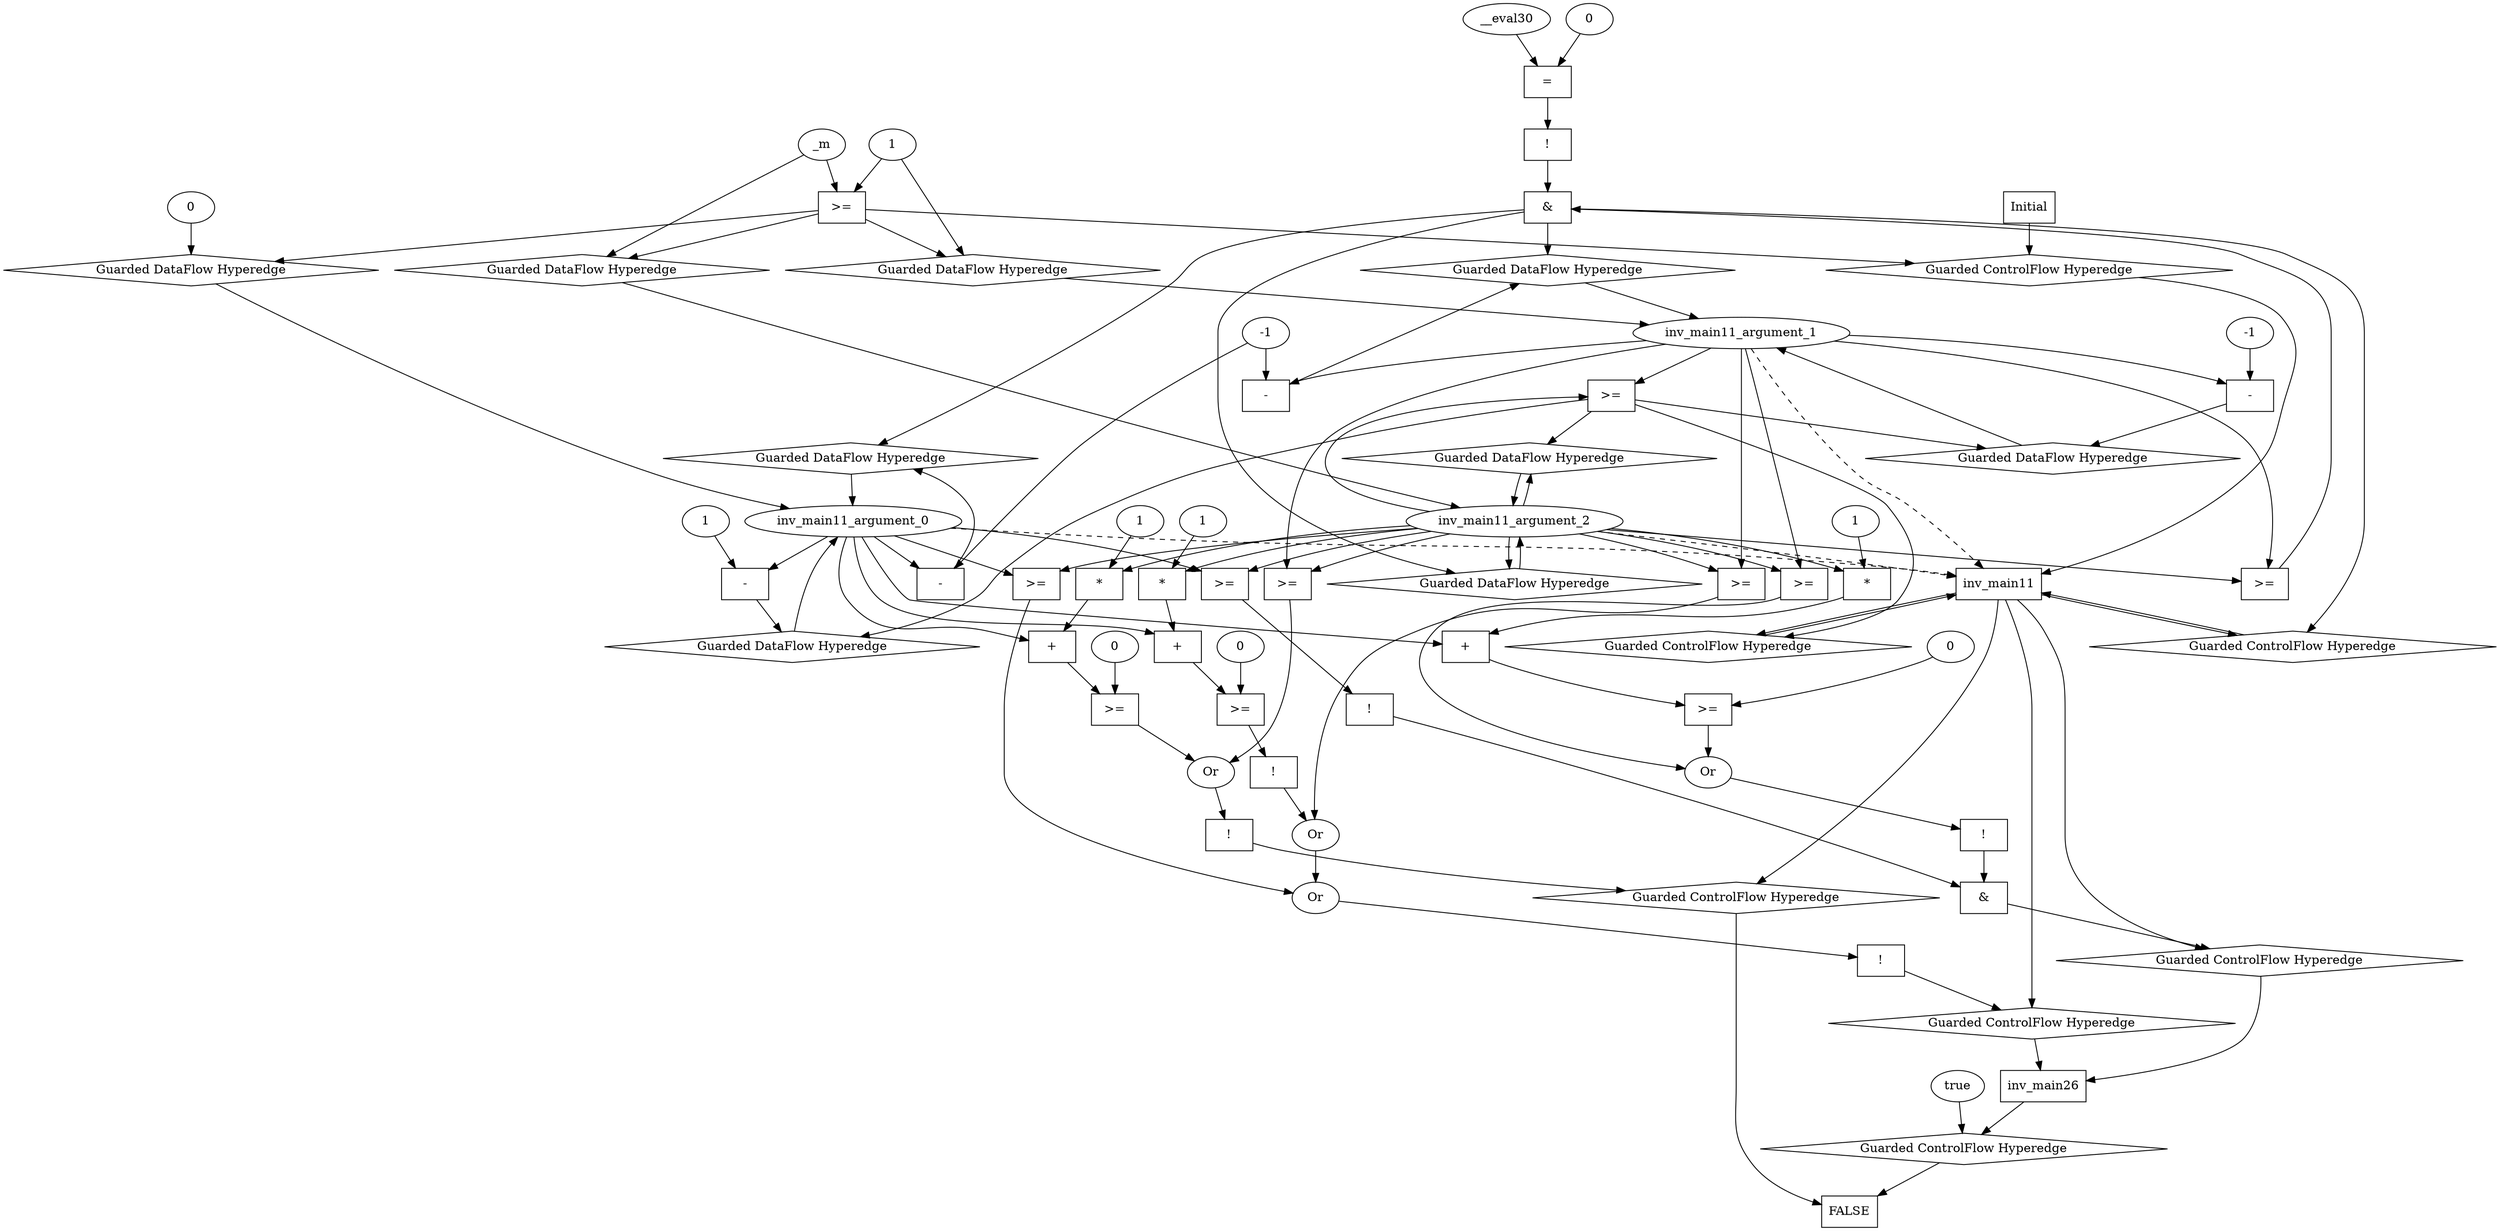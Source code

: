 digraph dag {
inv_main11 [label="inv_main11" shape="rect"];
inv_main26 [label="inv_main26" shape="rect"];
FALSE [label="FALSE" shape="rect"];
Initial [label="Initial" shape="rect"];
ControlFowHyperEdge_0 [label="Guarded ControlFlow Hyperedge" shape="diamond"];
Initial -> ControlFowHyperEdge_0[label=""]
ControlFowHyperEdge_0 -> inv_main11[label=""]
ControlFowHyperEdge_1 [label="Guarded ControlFlow Hyperedge" shape="diamond"];
inv_main11 -> ControlFowHyperEdge_1[label=""]
ControlFowHyperEdge_1 -> inv_main11[label=""]
ControlFowHyperEdge_2 [label="Guarded ControlFlow Hyperedge" shape="diamond"];
inv_main11 -> ControlFowHyperEdge_2[label=""]
ControlFowHyperEdge_2 -> inv_main11[label=""]
ControlFowHyperEdge_3 [label="Guarded ControlFlow Hyperedge" shape="diamond"];
inv_main11 -> ControlFowHyperEdge_3[label=""]
ControlFowHyperEdge_3 -> inv_main26[label=""]
ControlFowHyperEdge_4 [label="Guarded ControlFlow Hyperedge" shape="diamond"];
inv_main11 -> ControlFowHyperEdge_4[label=""]
ControlFowHyperEdge_4 -> inv_main26[label=""]
ControlFowHyperEdge_5 [label="Guarded ControlFlow Hyperedge" shape="diamond"];
inv_main11 -> ControlFowHyperEdge_5[label=""]
ControlFowHyperEdge_5 -> FALSE[label=""]
ControlFowHyperEdge_6 [label="Guarded ControlFlow Hyperedge" shape="diamond"];
inv_main26 -> ControlFowHyperEdge_6[label=""]
ControlFowHyperEdge_6 -> FALSE[label=""]
inv_main11_argument_0 [label="inv_main11_argument_0" shape="oval"];
inv_main11_argument_0 -> inv_main11[label="" style="dashed"]
inv_main11_argument_1 [label="inv_main11_argument_1" shape="oval"];
inv_main11_argument_1 -> inv_main11[label="" style="dashed"]
inv_main11_argument_2 [label="inv_main11_argument_2" shape="oval"];
inv_main11_argument_2 -> inv_main11[label="" style="dashed"]

xxxinv_main11___Initial_0xxxguard_0_node_0 [label=">=" shape="rect"];
xxxinv_main11___Initial_0xxxdataFlow2_node_0->xxxinv_main11___Initial_0xxxguard_0_node_0
xxxinv_main11___Initial_0xxxdataFlow1_node_0->xxxinv_main11___Initial_0xxxguard_0_node_0

xxxinv_main11___Initial_0xxxguard_0_node_0->ControlFowHyperEdge_0 [label=""];
xxxinv_main11___Initial_0xxxdataFlow_0_node_0 [label="0"];

xxxinv_main11___Initial_0xxxdataFlow_0_node_0->DataFowHyperEdge_0_inv_main11_argument_0 [label=""];
xxxinv_main11___Initial_0xxxdataFlow1_node_0 [label="1"];

xxxinv_main11___Initial_0xxxdataFlow1_node_0->DataFowHyperEdge_0_inv_main11_argument_1 [label=""];
xxxinv_main11___Initial_0xxxdataFlow2_node_0 [label="_m"];

xxxinv_main11___Initial_0xxxdataFlow2_node_0->DataFowHyperEdge_0_inv_main11_argument_2 [label=""];
xxxinv_main11___inv_main11_1xxx_and [label="&" shape="rect"];
xxxinv_main11___inv_main11_1xxxguard_0_node_0 [label="!" shape="rect"];
xxxinv_main11___inv_main11_1xxxguard_0_node_1 [label="=" shape="rect"];
xxxinv_main11___inv_main11_1xxxguard_0_node_2 [label="__eval30"];
xxxinv_main11___inv_main11_1xxxguard_0_node_3 [label="0"];
xxxinv_main11___inv_main11_1xxxguard_0_node_1->xxxinv_main11___inv_main11_1xxxguard_0_node_0
xxxinv_main11___inv_main11_1xxxguard_0_node_2->xxxinv_main11___inv_main11_1xxxguard_0_node_1
xxxinv_main11___inv_main11_1xxxguard_0_node_3->xxxinv_main11___inv_main11_1xxxguard_0_node_1

xxxinv_main11___inv_main11_1xxxguard_0_node_0->xxxinv_main11___inv_main11_1xxx_and [label=""];
xxxinv_main11___inv_main11_1xxxguard1_node_0 [label=">=" shape="rect"];
inv_main11_argument_2->xxxinv_main11___inv_main11_1xxxguard1_node_0
inv_main11_argument_1->xxxinv_main11___inv_main11_1xxxguard1_node_0

xxxinv_main11___inv_main11_1xxxguard1_node_0->xxxinv_main11___inv_main11_1xxx_and [label=""];
xxxinv_main11___inv_main11_1xxx_and->ControlFowHyperEdge_1 [label=""];
xxxinv_main11___inv_main11_1xxxdataFlow_0_node_0 [label="-" shape="rect"];
xxxinv_main11___inv_main11_1xxxdataFlow_0_node_2 [label="-1"];
inv_main11_argument_0->xxxinv_main11___inv_main11_1xxxdataFlow_0_node_0
xxxinv_main11___inv_main11_1xxxdataFlow_0_node_2->xxxinv_main11___inv_main11_1xxxdataFlow_0_node_0

xxxinv_main11___inv_main11_1xxxdataFlow_0_node_0->DataFowHyperEdge_1_inv_main11_argument_0 [label=""];
xxxinv_main11___inv_main11_1xxxdataFlow1_node_0 [label="-" shape="rect"];
inv_main11_argument_1->xxxinv_main11___inv_main11_1xxxdataFlow1_node_0
xxxinv_main11___inv_main11_1xxxdataFlow_0_node_2->xxxinv_main11___inv_main11_1xxxdataFlow1_node_0

xxxinv_main11___inv_main11_1xxxdataFlow1_node_0->DataFowHyperEdge_1_inv_main11_argument_1 [label=""];
xxxinv_main11___inv_main11_2xxxguard_0_node_0 [label=">=" shape="rect"];
inv_main11_argument_2->xxxinv_main11___inv_main11_2xxxguard_0_node_0
inv_main11_argument_1->xxxinv_main11___inv_main11_2xxxguard_0_node_0

xxxinv_main11___inv_main11_2xxxguard_0_node_0->ControlFowHyperEdge_2 [label=""];
xxxinv_main11___inv_main11_2xxxdataFlow_0_node_0 [label="-" shape="rect"];
xxxinv_main11___inv_main11_2xxxdataFlow_0_node_2 [label="1"];
inv_main11_argument_0->xxxinv_main11___inv_main11_2xxxdataFlow_0_node_0
xxxinv_main11___inv_main11_2xxxdataFlow_0_node_2->xxxinv_main11___inv_main11_2xxxdataFlow_0_node_0

xxxinv_main11___inv_main11_2xxxdataFlow_0_node_0->DataFowHyperEdge_2_inv_main11_argument_0 [label=""];
xxxinv_main11___inv_main11_2xxxdataFlow1_node_0 [label="-" shape="rect"];
xxxinv_main11___inv_main11_2xxxdataFlow1_node_2 [label="-1"];
inv_main11_argument_1->xxxinv_main11___inv_main11_2xxxdataFlow1_node_0
xxxinv_main11___inv_main11_2xxxdataFlow1_node_2->xxxinv_main11___inv_main11_2xxxdataFlow1_node_0

xxxinv_main11___inv_main11_2xxxdataFlow1_node_0->DataFowHyperEdge_2_inv_main11_argument_1 [label=""];
xxxinv_main26___inv_main11_3xxxguard_0_node_0 [label="!" shape="rect"];
xxxinv_main26___inv_main11_3xxxguard_0_node_1 [label="Or"];
xxxinv_main26___inv_main11_3xxxguard_0_node_2 [label=">=" shape="rect"];
xxxinv_main26___inv_main11_3xxxguard_0_node_5 [label="Or"];
xxxinv_main26___inv_main11_3xxxguard_0_node_6 [label="!" shape="rect"];
xxxinv_main26___inv_main11_3xxxguard_0_node_7 [label=">=" shape="rect"];
xxxinv_main26___inv_main11_3xxxguard_0_node_8 [label="+" shape="rect"];
xxxinv_main26___inv_main11_3xxxguard_0_node_10 [label="*" shape="rect"];
xxxinv_main26___inv_main11_3xxxguard_0_node_11 [label="1"];
xxxinv_main26___inv_main11_3xxxguard_0_node_13 [label="0"];
xxxinv_main26___inv_main11_3xxxguard_0_node_14 [label=">=" shape="rect"];
xxxinv_main26___inv_main11_3xxxguard_0_node_1->xxxinv_main26___inv_main11_3xxxguard_0_node_0
xxxinv_main26___inv_main11_3xxxguard_0_node_2->xxxinv_main26___inv_main11_3xxxguard_0_node_1
xxxinv_main26___inv_main11_3xxxguard_0_node_5->xxxinv_main26___inv_main11_3xxxguard_0_node_1
inv_main11_argument_2->xxxinv_main26___inv_main11_3xxxguard_0_node_2
inv_main11_argument_0->xxxinv_main26___inv_main11_3xxxguard_0_node_2
xxxinv_main26___inv_main11_3xxxguard_0_node_6->xxxinv_main26___inv_main11_3xxxguard_0_node_5
xxxinv_main26___inv_main11_3xxxguard_0_node_14->xxxinv_main26___inv_main11_3xxxguard_0_node_5
xxxinv_main26___inv_main11_3xxxguard_0_node_7->xxxinv_main26___inv_main11_3xxxguard_0_node_6
xxxinv_main26___inv_main11_3xxxguard_0_node_8->xxxinv_main26___inv_main11_3xxxguard_0_node_7
xxxinv_main26___inv_main11_3xxxguard_0_node_13->xxxinv_main26___inv_main11_3xxxguard_0_node_7
inv_main11_argument_0->xxxinv_main26___inv_main11_3xxxguard_0_node_8
xxxinv_main26___inv_main11_3xxxguard_0_node_10->xxxinv_main26___inv_main11_3xxxguard_0_node_8
inv_main11_argument_2->xxxinv_main26___inv_main11_3xxxguard_0_node_10
xxxinv_main26___inv_main11_3xxxguard_0_node_11->xxxinv_main26___inv_main11_3xxxguard_0_node_10
inv_main11_argument_2->xxxinv_main26___inv_main11_3xxxguard_0_node_14
inv_main11_argument_1->xxxinv_main26___inv_main11_3xxxguard_0_node_14

xxxinv_main26___inv_main11_3xxxguard_0_node_0->ControlFowHyperEdge_3 [label=""];
xxxinv_main26___inv_main11_4xxx_and [label="&" shape="rect"];
xxxinv_main26___inv_main11_4xxxguard_0_node_0 [label="!" shape="rect"];
xxxinv_main26___inv_main11_4xxxguard_0_node_1 [label=">=" shape="rect"];
xxxinv_main26___inv_main11_4xxxguard_0_node_1->xxxinv_main26___inv_main11_4xxxguard_0_node_0
inv_main11_argument_2->xxxinv_main26___inv_main11_4xxxguard_0_node_1
inv_main11_argument_0->xxxinv_main26___inv_main11_4xxxguard_0_node_1

xxxinv_main26___inv_main11_4xxxguard_0_node_0->xxxinv_main26___inv_main11_4xxx_and [label=""];
xxxinv_main26___inv_main11_4xxxguard1_node_0 [label="!" shape="rect"];
xxxinv_main26___inv_main11_4xxxguard1_node_1 [label="Or"];
xxxinv_main26___inv_main11_4xxxguard1_node_2 [label=">=" shape="rect"];
xxxinv_main26___inv_main11_4xxxguard1_node_3 [label="+" shape="rect"];
xxxinv_main26___inv_main11_4xxxguard1_node_5 [label="*" shape="rect"];
xxxinv_main26___inv_main11_4xxxguard1_node_6 [label="1"];
xxxinv_main26___inv_main11_4xxxguard1_node_8 [label="0"];
xxxinv_main26___inv_main11_4xxxguard1_node_9 [label=">=" shape="rect"];
xxxinv_main26___inv_main11_4xxxguard1_node_1->xxxinv_main26___inv_main11_4xxxguard1_node_0
xxxinv_main26___inv_main11_4xxxguard1_node_2->xxxinv_main26___inv_main11_4xxxguard1_node_1
xxxinv_main26___inv_main11_4xxxguard1_node_9->xxxinv_main26___inv_main11_4xxxguard1_node_1
xxxinv_main26___inv_main11_4xxxguard1_node_3->xxxinv_main26___inv_main11_4xxxguard1_node_2
xxxinv_main26___inv_main11_4xxxguard1_node_8->xxxinv_main26___inv_main11_4xxxguard1_node_2
inv_main11_argument_0->xxxinv_main26___inv_main11_4xxxguard1_node_3
xxxinv_main26___inv_main11_4xxxguard1_node_5->xxxinv_main26___inv_main11_4xxxguard1_node_3
inv_main11_argument_2->xxxinv_main26___inv_main11_4xxxguard1_node_5
xxxinv_main26___inv_main11_4xxxguard1_node_6->xxxinv_main26___inv_main11_4xxxguard1_node_5
inv_main11_argument_2->xxxinv_main26___inv_main11_4xxxguard1_node_9
inv_main11_argument_1->xxxinv_main26___inv_main11_4xxxguard1_node_9

xxxinv_main26___inv_main11_4xxxguard1_node_0->xxxinv_main26___inv_main11_4xxx_and [label=""];
xxxinv_main26___inv_main11_4xxx_and->ControlFowHyperEdge_4 [label=""];
xxxFALSE___inv_main11_5xxxguard_0_node_0 [label="!" shape="rect"];
xxxFALSE___inv_main11_5xxxguard_0_node_1 [label="Or"];
xxxFALSE___inv_main11_5xxxguard_0_node_2 [label=">=" shape="rect"];
xxxFALSE___inv_main11_5xxxguard_0_node_3 [label="+" shape="rect"];
xxxFALSE___inv_main11_5xxxguard_0_node_5 [label="*" shape="rect"];
xxxFALSE___inv_main11_5xxxguard_0_node_6 [label="1"];
xxxFALSE___inv_main11_5xxxguard_0_node_8 [label="0"];
xxxFALSE___inv_main11_5xxxguard_0_node_9 [label=">=" shape="rect"];
xxxFALSE___inv_main11_5xxxguard_0_node_1->xxxFALSE___inv_main11_5xxxguard_0_node_0
xxxFALSE___inv_main11_5xxxguard_0_node_2->xxxFALSE___inv_main11_5xxxguard_0_node_1
xxxFALSE___inv_main11_5xxxguard_0_node_9->xxxFALSE___inv_main11_5xxxguard_0_node_1
xxxFALSE___inv_main11_5xxxguard_0_node_3->xxxFALSE___inv_main11_5xxxguard_0_node_2
xxxFALSE___inv_main11_5xxxguard_0_node_8->xxxFALSE___inv_main11_5xxxguard_0_node_2
inv_main11_argument_0->xxxFALSE___inv_main11_5xxxguard_0_node_3
xxxFALSE___inv_main11_5xxxguard_0_node_5->xxxFALSE___inv_main11_5xxxguard_0_node_3
inv_main11_argument_2->xxxFALSE___inv_main11_5xxxguard_0_node_5
xxxFALSE___inv_main11_5xxxguard_0_node_6->xxxFALSE___inv_main11_5xxxguard_0_node_5
inv_main11_argument_2->xxxFALSE___inv_main11_5xxxguard_0_node_9
inv_main11_argument_1->xxxFALSE___inv_main11_5xxxguard_0_node_9

xxxFALSE___inv_main11_5xxxguard_0_node_0->ControlFowHyperEdge_5 [label=""];
xxxFALSE___inv_main26_6xxxguard_0_node_0 [label="true"];

xxxFALSE___inv_main26_6xxxguard_0_node_0->ControlFowHyperEdge_6 [label=""];
DataFowHyperEdge_0_inv_main11_argument_0 [label="Guarded DataFlow Hyperedge" shape="diamond"];
DataFowHyperEdge_0_inv_main11_argument_0 -> inv_main11_argument_0[label=""]
xxxinv_main11___Initial_0xxxguard_0_node_0 -> DataFowHyperEdge_0_inv_main11_argument_0[label=""]
DataFowHyperEdge_0_inv_main11_argument_1 [label="Guarded DataFlow Hyperedge" shape="diamond"];
DataFowHyperEdge_0_inv_main11_argument_1 -> inv_main11_argument_1[label=""]
xxxinv_main11___Initial_0xxxguard_0_node_0 -> DataFowHyperEdge_0_inv_main11_argument_1[label=""]
DataFowHyperEdge_0_inv_main11_argument_2 [label="Guarded DataFlow Hyperedge" shape="diamond"];
DataFowHyperEdge_0_inv_main11_argument_2 -> inv_main11_argument_2[label=""]
xxxinv_main11___Initial_0xxxguard_0_node_0 -> DataFowHyperEdge_0_inv_main11_argument_2[label=""]
DataFowHyperEdge_1_inv_main11_argument_0 [label="Guarded DataFlow Hyperedge" shape="diamond"];
DataFowHyperEdge_1_inv_main11_argument_0 -> inv_main11_argument_0[label=""]
xxxinv_main11___inv_main11_1xxx_and -> DataFowHyperEdge_1_inv_main11_argument_0[label=""]
DataFowHyperEdge_1_inv_main11_argument_1 [label="Guarded DataFlow Hyperedge" shape="diamond"];
DataFowHyperEdge_1_inv_main11_argument_1 -> inv_main11_argument_1[label=""]
xxxinv_main11___inv_main11_1xxx_and -> DataFowHyperEdge_1_inv_main11_argument_1[label=""]
DataFowHyperEdge_1_inv_main11_argument_2 [label="Guarded DataFlow Hyperedge" shape="diamond"];
DataFowHyperEdge_1_inv_main11_argument_2 -> inv_main11_argument_2[label=""]
xxxinv_main11___inv_main11_1xxx_and -> DataFowHyperEdge_1_inv_main11_argument_2[label=""]
DataFowHyperEdge_2_inv_main11_argument_0 [label="Guarded DataFlow Hyperedge" shape="diamond"];
DataFowHyperEdge_2_inv_main11_argument_0 -> inv_main11_argument_0[label=""]
xxxinv_main11___inv_main11_2xxxguard_0_node_0 -> DataFowHyperEdge_2_inv_main11_argument_0[label=""]
DataFowHyperEdge_2_inv_main11_argument_1 [label="Guarded DataFlow Hyperedge" shape="diamond"];
DataFowHyperEdge_2_inv_main11_argument_1 -> inv_main11_argument_1[label=""]
xxxinv_main11___inv_main11_2xxxguard_0_node_0 -> DataFowHyperEdge_2_inv_main11_argument_1[label=""]
DataFowHyperEdge_2_inv_main11_argument_2 [label="Guarded DataFlow Hyperedge" shape="diamond"];
DataFowHyperEdge_2_inv_main11_argument_2 -> inv_main11_argument_2[label=""]
xxxinv_main11___inv_main11_2xxxguard_0_node_0 -> DataFowHyperEdge_2_inv_main11_argument_2[label=""]
inv_main11_argument_2 -> DataFowHyperEdge_1_inv_main11_argument_2[label=""]
inv_main11_argument_2 -> DataFowHyperEdge_2_inv_main11_argument_2[label=""]
}
